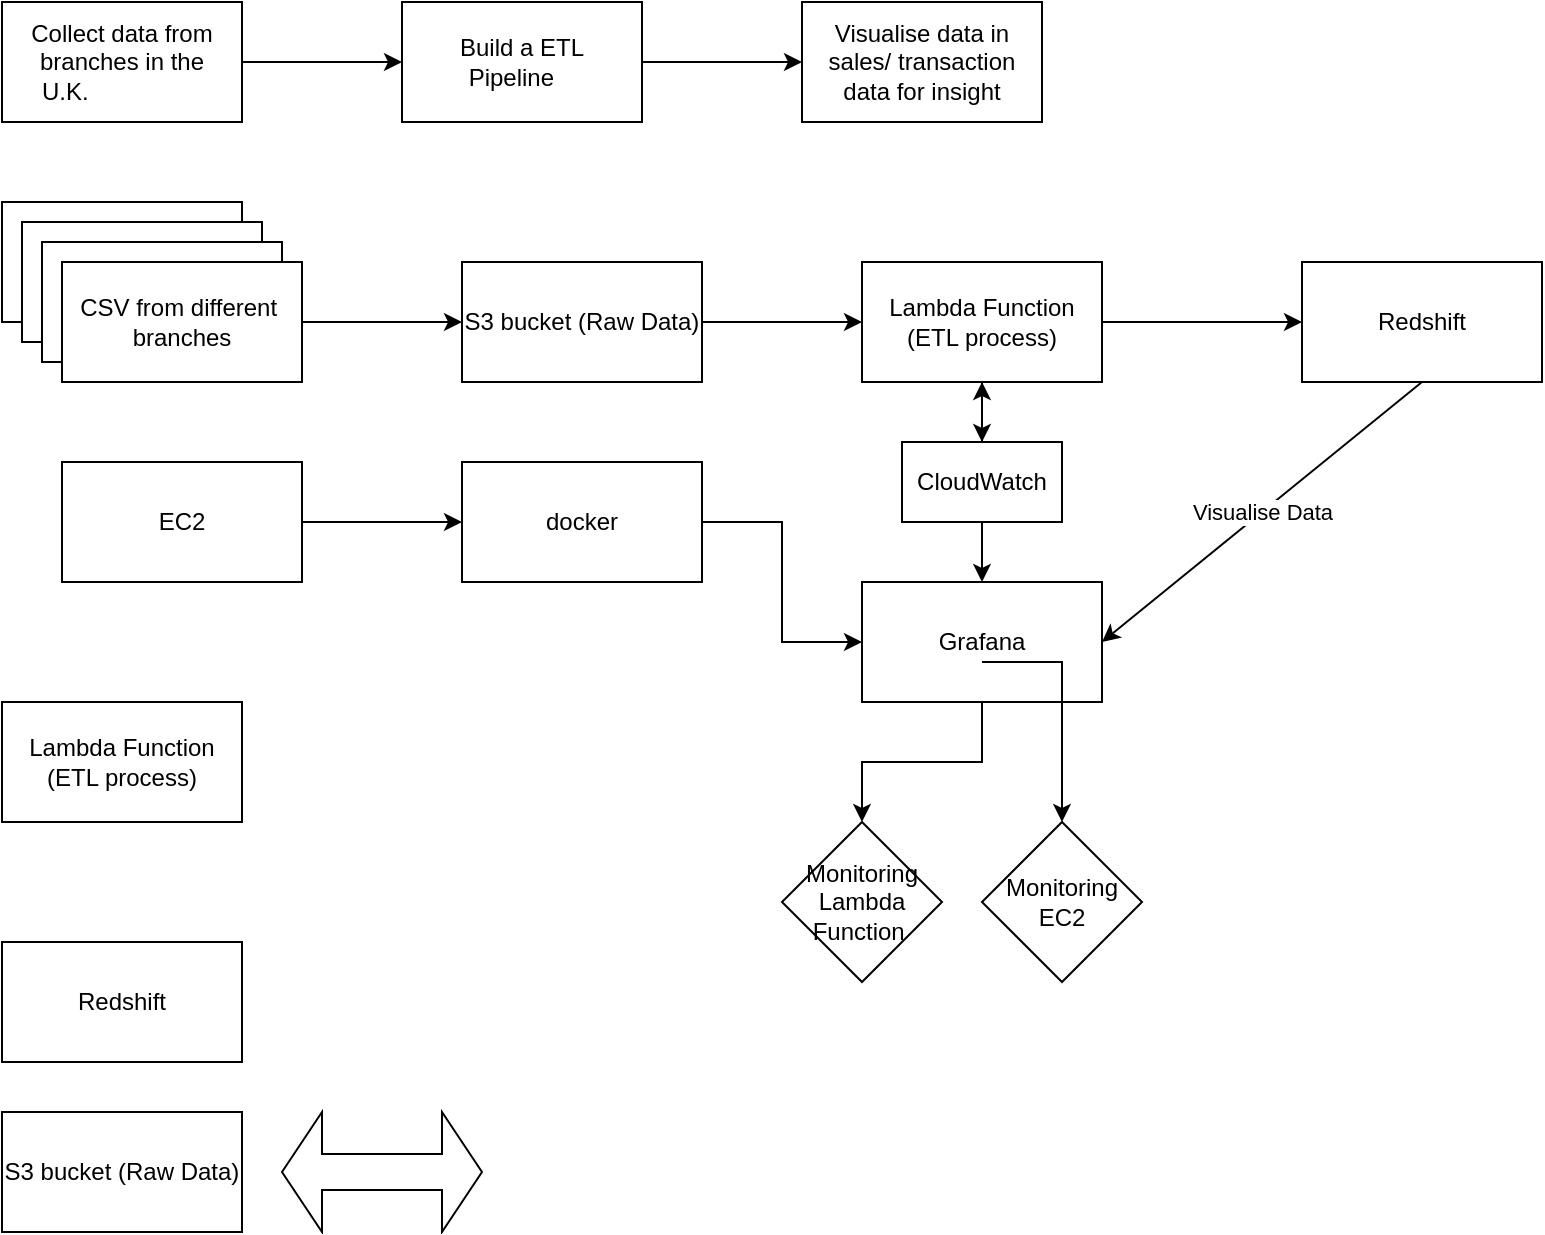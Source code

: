 <mxfile version="22.1.7" type="github">
  <diagram name="Page-1" id="kHOqpHKTY-Skhh1jvX21">
    <mxGraphModel dx="880" dy="478" grid="1" gridSize="10" guides="1" tooltips="1" connect="1" arrows="1" fold="1" page="1" pageScale="1" pageWidth="827" pageHeight="1169" math="0" shadow="0">
      <root>
        <mxCell id="0" />
        <mxCell id="1" parent="0" />
        <mxCell id="pf4q4rkxfVr6c7oyGRqG-47" value="" style="edgeStyle=orthogonalEdgeStyle;rounded=0;orthogonalLoop=1;jettySize=auto;html=1;" edge="1" parent="1" source="pf4q4rkxfVr6c7oyGRqG-48" target="pf4q4rkxfVr6c7oyGRqG-31">
          <mxGeometry relative="1" as="geometry" />
        </mxCell>
        <mxCell id="pf4q4rkxfVr6c7oyGRqG-49" value="" style="edgeStyle=orthogonalEdgeStyle;rounded=0;orthogonalLoop=1;jettySize=auto;html=1;" edge="1" parent="1" source="pf4q4rkxfVr6c7oyGRqG-19" target="pf4q4rkxfVr6c7oyGRqG-48">
          <mxGeometry relative="1" as="geometry">
            <mxPoint x="530" y="220" as="sourcePoint" />
            <mxPoint x="530" y="320" as="targetPoint" />
          </mxGeometry>
        </mxCell>
        <mxCell id="pf4q4rkxfVr6c7oyGRqG-10" value="" style="edgeStyle=orthogonalEdgeStyle;rounded=0;orthogonalLoop=1;jettySize=auto;html=1;" edge="1" parent="1" source="pf4q4rkxfVr6c7oyGRqG-7" target="pf4q4rkxfVr6c7oyGRqG-9">
          <mxGeometry relative="1" as="geometry" />
        </mxCell>
        <mxCell id="pf4q4rkxfVr6c7oyGRqG-7" value="Collect data from branches in the U.K.&lt;span style=&quot;white-space: pre;&quot;&gt;&#x9;&lt;/span&gt;&lt;span style=&quot;white-space: pre;&quot;&gt;&#x9;&lt;/span&gt;&lt;span style=&quot;white-space: pre;&quot;&gt;&#x9;&lt;/span&gt;" style="rounded=0;whiteSpace=wrap;html=1;" vertex="1" parent="1">
          <mxGeometry x="40" y="30" width="120" height="60" as="geometry" />
        </mxCell>
        <mxCell id="pf4q4rkxfVr6c7oyGRqG-12" value="" style="edgeStyle=orthogonalEdgeStyle;rounded=0;orthogonalLoop=1;jettySize=auto;html=1;" edge="1" parent="1" source="pf4q4rkxfVr6c7oyGRqG-9" target="pf4q4rkxfVr6c7oyGRqG-11">
          <mxGeometry relative="1" as="geometry" />
        </mxCell>
        <mxCell id="pf4q4rkxfVr6c7oyGRqG-9" value="Build a ETL Pipeline&lt;span style=&quot;white-space: pre;&quot;&gt;&#x9;&lt;/span&gt;" style="rounded=0;whiteSpace=wrap;html=1;" vertex="1" parent="1">
          <mxGeometry x="240" y="30" width="120" height="60" as="geometry" />
        </mxCell>
        <mxCell id="pf4q4rkxfVr6c7oyGRqG-11" value="Visualise data in sales/ transaction data for insight" style="rounded=0;whiteSpace=wrap;html=1;" vertex="1" parent="1">
          <mxGeometry x="440" y="30" width="120" height="60" as="geometry" />
        </mxCell>
        <mxCell id="pf4q4rkxfVr6c7oyGRqG-13" value="" style="rounded=0;whiteSpace=wrap;html=1;" vertex="1" parent="1">
          <mxGeometry x="40" y="130" width="120" height="60" as="geometry" />
        </mxCell>
        <mxCell id="pf4q4rkxfVr6c7oyGRqG-14" value="" style="rounded=0;whiteSpace=wrap;html=1;" vertex="1" parent="1">
          <mxGeometry x="50" y="140" width="120" height="60" as="geometry" />
        </mxCell>
        <mxCell id="pf4q4rkxfVr6c7oyGRqG-15" value="" style="rounded=0;whiteSpace=wrap;html=1;" vertex="1" parent="1">
          <mxGeometry x="60" y="150" width="120" height="60" as="geometry" />
        </mxCell>
        <mxCell id="pf4q4rkxfVr6c7oyGRqG-18" value="" style="edgeStyle=orthogonalEdgeStyle;rounded=0;orthogonalLoop=1;jettySize=auto;html=1;" edge="1" parent="1" source="pf4q4rkxfVr6c7oyGRqG-16" target="pf4q4rkxfVr6c7oyGRqG-17">
          <mxGeometry relative="1" as="geometry" />
        </mxCell>
        <mxCell id="pf4q4rkxfVr6c7oyGRqG-16" value="CSV from different&amp;nbsp; branches" style="rounded=0;whiteSpace=wrap;html=1;" vertex="1" parent="1">
          <mxGeometry x="70" y="160" width="120" height="60" as="geometry" />
        </mxCell>
        <mxCell id="pf4q4rkxfVr6c7oyGRqG-20" value="" style="edgeStyle=orthogonalEdgeStyle;rounded=0;orthogonalLoop=1;jettySize=auto;html=1;" edge="1" parent="1" source="pf4q4rkxfVr6c7oyGRqG-17" target="pf4q4rkxfVr6c7oyGRqG-19">
          <mxGeometry relative="1" as="geometry" />
        </mxCell>
        <mxCell id="pf4q4rkxfVr6c7oyGRqG-17" value="S3 bucket (Raw Data)" style="rounded=0;whiteSpace=wrap;html=1;align=center;" vertex="1" parent="1">
          <mxGeometry x="270" y="160" width="120" height="60" as="geometry" />
        </mxCell>
        <mxCell id="pf4q4rkxfVr6c7oyGRqG-22" value="" style="edgeStyle=orthogonalEdgeStyle;rounded=0;orthogonalLoop=1;jettySize=auto;html=1;" edge="1" parent="1" source="pf4q4rkxfVr6c7oyGRqG-19" target="pf4q4rkxfVr6c7oyGRqG-21">
          <mxGeometry relative="1" as="geometry" />
        </mxCell>
        <mxCell id="pf4q4rkxfVr6c7oyGRqG-19" value="Lambda Function (ETL process)" style="rounded=0;whiteSpace=wrap;html=1;" vertex="1" parent="1">
          <mxGeometry x="470" y="160" width="120" height="60" as="geometry" />
        </mxCell>
        <mxCell id="pf4q4rkxfVr6c7oyGRqG-21" value="Redshift" style="rounded=0;whiteSpace=wrap;html=1;" vertex="1" parent="1">
          <mxGeometry x="690" y="160" width="120" height="60" as="geometry" />
        </mxCell>
        <mxCell id="pf4q4rkxfVr6c7oyGRqG-23" value="S3 bucket (Raw Data)" style="rounded=0;whiteSpace=wrap;html=1;align=center;" vertex="1" parent="1">
          <mxGeometry x="40" y="585" width="120" height="60" as="geometry" />
        </mxCell>
        <mxCell id="pf4q4rkxfVr6c7oyGRqG-25" value="" style="shape=doubleArrow;whiteSpace=wrap;html=1;" vertex="1" parent="1">
          <mxGeometry x="180" y="585" width="100" height="60" as="geometry" />
        </mxCell>
        <mxCell id="pf4q4rkxfVr6c7oyGRqG-26" value="Lambda Function (ETL process)" style="rounded=0;whiteSpace=wrap;html=1;" vertex="1" parent="1">
          <mxGeometry x="40" y="380" width="120" height="60" as="geometry" />
        </mxCell>
        <mxCell id="pf4q4rkxfVr6c7oyGRqG-27" value="Redshift" style="rounded=0;whiteSpace=wrap;html=1;" vertex="1" parent="1">
          <mxGeometry x="40" y="500" width="120" height="60" as="geometry" />
        </mxCell>
        <mxCell id="pf4q4rkxfVr6c7oyGRqG-30" value="" style="edgeStyle=orthogonalEdgeStyle;rounded=0;orthogonalLoop=1;jettySize=auto;html=1;" edge="1" parent="1" source="pf4q4rkxfVr6c7oyGRqG-28" target="pf4q4rkxfVr6c7oyGRqG-29">
          <mxGeometry relative="1" as="geometry" />
        </mxCell>
        <mxCell id="pf4q4rkxfVr6c7oyGRqG-28" value="EC2" style="rounded=0;whiteSpace=wrap;html=1;" vertex="1" parent="1">
          <mxGeometry x="70" y="260" width="120" height="60" as="geometry" />
        </mxCell>
        <mxCell id="pf4q4rkxfVr6c7oyGRqG-32" value="" style="edgeStyle=orthogonalEdgeStyle;rounded=0;orthogonalLoop=1;jettySize=auto;html=1;" edge="1" parent="1" source="pf4q4rkxfVr6c7oyGRqG-29" target="pf4q4rkxfVr6c7oyGRqG-31">
          <mxGeometry relative="1" as="geometry" />
        </mxCell>
        <mxCell id="pf4q4rkxfVr6c7oyGRqG-29" value="docker" style="rounded=0;whiteSpace=wrap;html=1;" vertex="1" parent="1">
          <mxGeometry x="270" y="260" width="120" height="60" as="geometry" />
        </mxCell>
        <mxCell id="pf4q4rkxfVr6c7oyGRqG-39" value="" style="edgeStyle=orthogonalEdgeStyle;rounded=0;orthogonalLoop=1;jettySize=auto;html=1;" edge="1" parent="1" source="pf4q4rkxfVr6c7oyGRqG-31" target="pf4q4rkxfVr6c7oyGRqG-38">
          <mxGeometry relative="1" as="geometry" />
        </mxCell>
        <mxCell id="pf4q4rkxfVr6c7oyGRqG-31" value="Grafana" style="rounded=0;whiteSpace=wrap;html=1;" vertex="1" parent="1">
          <mxGeometry x="470" y="320" width="120" height="60" as="geometry" />
        </mxCell>
        <mxCell id="pf4q4rkxfVr6c7oyGRqG-36" value="" style="endArrow=classic;html=1;rounded=0;entryX=1;entryY=0.5;entryDx=0;entryDy=0;exitX=0.5;exitY=1;exitDx=0;exitDy=0;" edge="1" parent="1" source="pf4q4rkxfVr6c7oyGRqG-21" target="pf4q4rkxfVr6c7oyGRqG-31">
          <mxGeometry relative="1" as="geometry">
            <mxPoint x="680" y="289.5" as="sourcePoint" />
            <mxPoint x="580" y="289.5" as="targetPoint" />
          </mxGeometry>
        </mxCell>
        <mxCell id="pf4q4rkxfVr6c7oyGRqG-37" value="Visualise Data" style="edgeLabel;resizable=0;html=1;align=center;verticalAlign=middle;" connectable="0" vertex="1" parent="pf4q4rkxfVr6c7oyGRqG-36">
          <mxGeometry relative="1" as="geometry">
            <mxPoint as="offset" />
          </mxGeometry>
        </mxCell>
        <mxCell id="pf4q4rkxfVr6c7oyGRqG-38" value="Monitoring&lt;br&gt;Lambda Function&amp;nbsp;" style="rhombus;whiteSpace=wrap;html=1;rounded=0;" vertex="1" parent="1">
          <mxGeometry x="430" y="440" width="80" height="80" as="geometry" />
        </mxCell>
        <mxCell id="pf4q4rkxfVr6c7oyGRqG-41" value="" style="endArrow=classic;html=1;rounded=0;entryX=0.5;entryY=0;entryDx=0;entryDy=0;" edge="1" parent="1" target="pf4q4rkxfVr6c7oyGRqG-42">
          <mxGeometry width="50" height="50" relative="1" as="geometry">
            <mxPoint x="530" y="360" as="sourcePoint" />
            <mxPoint x="570" y="400" as="targetPoint" />
            <Array as="points">
              <mxPoint x="550" y="360" />
              <mxPoint x="570" y="360" />
              <mxPoint x="570" y="380" />
            </Array>
          </mxGeometry>
        </mxCell>
        <mxCell id="pf4q4rkxfVr6c7oyGRqG-42" value="Monitoring EC2" style="rhombus;whiteSpace=wrap;html=1;" vertex="1" parent="1">
          <mxGeometry x="530" y="440" width="80" height="80" as="geometry" />
        </mxCell>
        <mxCell id="pf4q4rkxfVr6c7oyGRqG-50" value="" style="edgeStyle=orthogonalEdgeStyle;rounded=0;orthogonalLoop=1;jettySize=auto;html=1;" edge="1" parent="1" source="pf4q4rkxfVr6c7oyGRqG-48" target="pf4q4rkxfVr6c7oyGRqG-19">
          <mxGeometry relative="1" as="geometry" />
        </mxCell>
        <mxCell id="pf4q4rkxfVr6c7oyGRqG-48" value="CloudWatch" style="rounded=0;whiteSpace=wrap;html=1;" vertex="1" parent="1">
          <mxGeometry x="490" y="250" width="80" height="40" as="geometry" />
        </mxCell>
      </root>
    </mxGraphModel>
  </diagram>
</mxfile>
